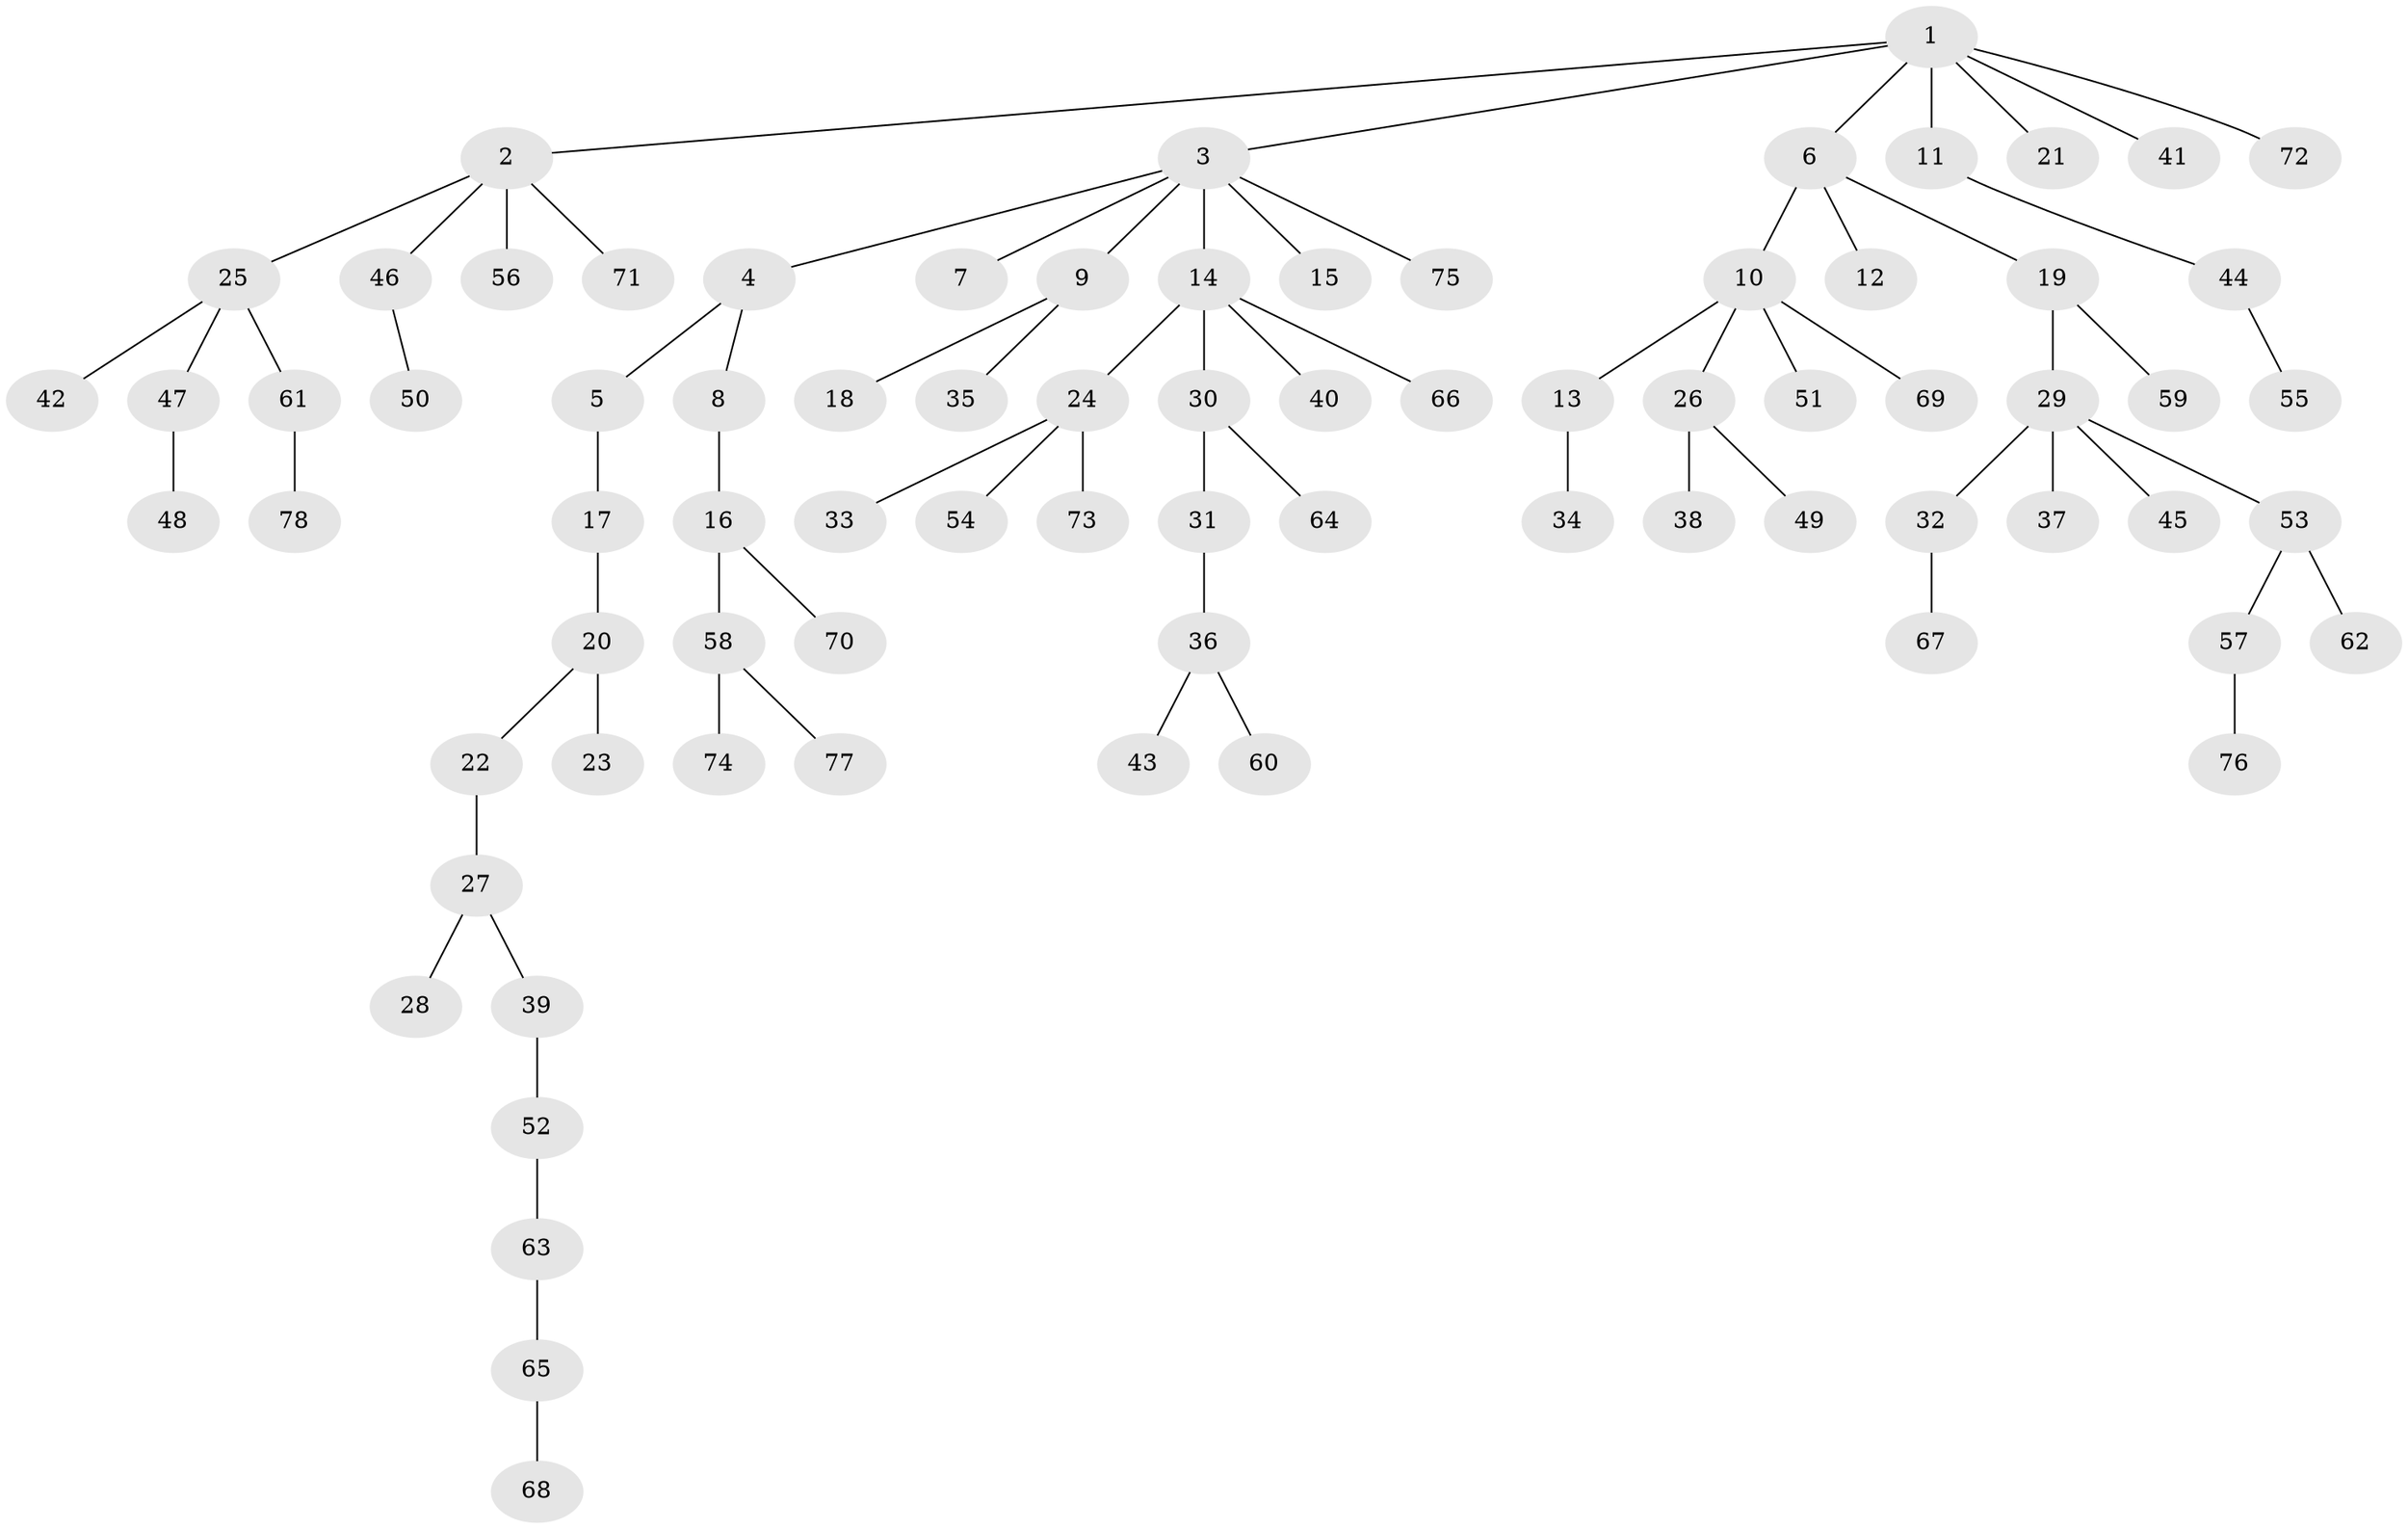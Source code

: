 // coarse degree distribution, {3: 0.1875, 5: 0.0625, 2: 0.3125, 1: 0.4375}
// Generated by graph-tools (version 1.1) at 2025/37/03/04/25 23:37:27]
// undirected, 78 vertices, 77 edges
graph export_dot {
  node [color=gray90,style=filled];
  1;
  2;
  3;
  4;
  5;
  6;
  7;
  8;
  9;
  10;
  11;
  12;
  13;
  14;
  15;
  16;
  17;
  18;
  19;
  20;
  21;
  22;
  23;
  24;
  25;
  26;
  27;
  28;
  29;
  30;
  31;
  32;
  33;
  34;
  35;
  36;
  37;
  38;
  39;
  40;
  41;
  42;
  43;
  44;
  45;
  46;
  47;
  48;
  49;
  50;
  51;
  52;
  53;
  54;
  55;
  56;
  57;
  58;
  59;
  60;
  61;
  62;
  63;
  64;
  65;
  66;
  67;
  68;
  69;
  70;
  71;
  72;
  73;
  74;
  75;
  76;
  77;
  78;
  1 -- 2;
  1 -- 3;
  1 -- 6;
  1 -- 11;
  1 -- 21;
  1 -- 41;
  1 -- 72;
  2 -- 25;
  2 -- 46;
  2 -- 56;
  2 -- 71;
  3 -- 4;
  3 -- 7;
  3 -- 9;
  3 -- 14;
  3 -- 15;
  3 -- 75;
  4 -- 5;
  4 -- 8;
  5 -- 17;
  6 -- 10;
  6 -- 12;
  6 -- 19;
  8 -- 16;
  9 -- 18;
  9 -- 35;
  10 -- 13;
  10 -- 26;
  10 -- 51;
  10 -- 69;
  11 -- 44;
  13 -- 34;
  14 -- 24;
  14 -- 30;
  14 -- 40;
  14 -- 66;
  16 -- 58;
  16 -- 70;
  17 -- 20;
  19 -- 29;
  19 -- 59;
  20 -- 22;
  20 -- 23;
  22 -- 27;
  24 -- 33;
  24 -- 54;
  24 -- 73;
  25 -- 42;
  25 -- 47;
  25 -- 61;
  26 -- 38;
  26 -- 49;
  27 -- 28;
  27 -- 39;
  29 -- 32;
  29 -- 37;
  29 -- 45;
  29 -- 53;
  30 -- 31;
  30 -- 64;
  31 -- 36;
  32 -- 67;
  36 -- 43;
  36 -- 60;
  39 -- 52;
  44 -- 55;
  46 -- 50;
  47 -- 48;
  52 -- 63;
  53 -- 57;
  53 -- 62;
  57 -- 76;
  58 -- 74;
  58 -- 77;
  61 -- 78;
  63 -- 65;
  65 -- 68;
}
